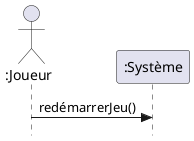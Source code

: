 @startuml
skinparam Style strictuml


actor       ":Joueur"       as J
participant ":Système" as S

J -> S : redémarrerJeu() 


@enduml